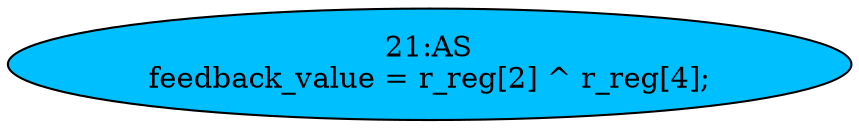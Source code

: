 strict digraph "" {
	node [label="\N"];
	"21:AS"	[ast="<pyverilog.vparser.ast.Assign object at 0x7f5380497950>",
		def_var="['feedback_value']",
		fillcolor=deepskyblue,
		label="21:AS
feedback_value = r_reg[2] ^ r_reg[4];",
		statements="[]",
		style=filled,
		typ=Assign,
		use_var="['r_reg', 'r_reg']"];
}
